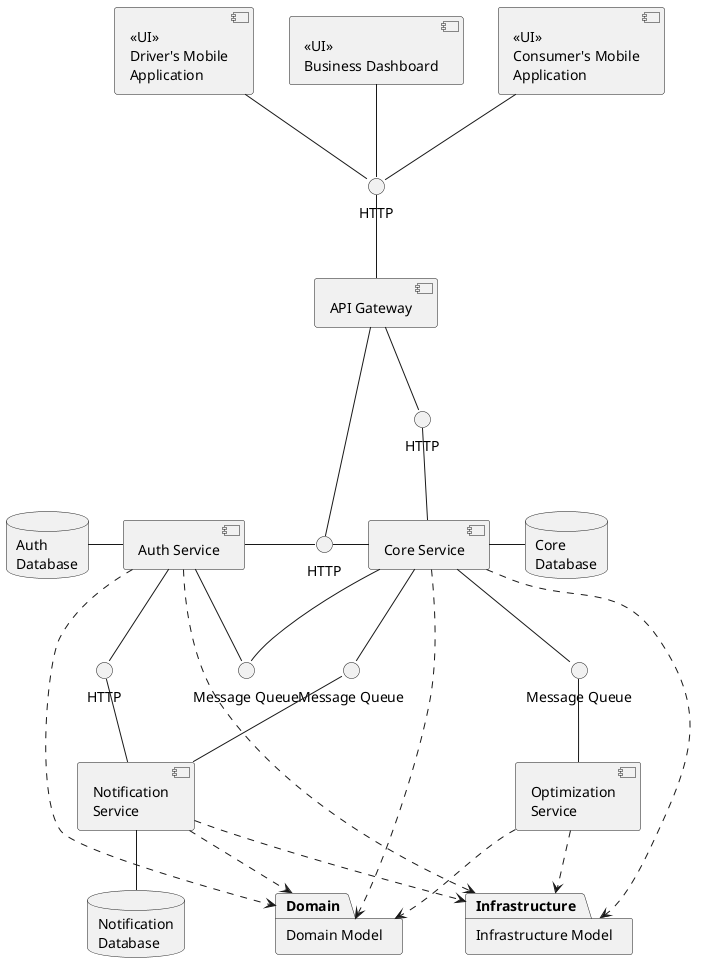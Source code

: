 @startuml

' Packages
package "Domain Model" as Domain
package "Infrastructure Model" as Infrastructure

' Components
component "<<UI>>\nDriver's Mobile\nApplication" as D
component "<<UI>>\nBusiness Dashboard" as Dash
component "<<UI>>\nConsumer's Mobile\nApplication" as C
component "API Gateway" as Gateway
component "Auth Service" as Auth
component "Core Service" as Core
component "Notification\nService" as Notification
component "Optimization\nService" as Optimization

' Databases
database "Auth\nDatabase" as AuthDb
database "Core\nDatabase" as CoreDb
database "Notification\nDatabase" as NotificationDb

' Interfaces
' Gateway interfaces
interface "HTTP" as GatewayHttp
GatewayHttp -- Gateway

' Core interfaces
interface "HTTP" as CoreHttp
CoreHttp -- Core

' Notification interfaces
interface "HTTP" as NotificationHttp
interface "Message Queue" as NotificationMQ
NotificationHttp -- Notification
NotificationMQ -- Notification

' Auth interfaces
interface "HTTP" as AuthHttp
interface "Message Queue" as AuthMQ
AuthHttp -left- Auth
AuthMQ -left- Auth

' Optimization interfaces'
interface "Message Queue" as OptimizationMQ
OptimizationMQ -- Optimization

' Relationships
D -- GatewayHttp
Dash -- GatewayHttp
C -- GatewayHttp

Gateway -- AuthHttp
Gateway -- CoreHttp

Core -- NotificationMQ
Core -- OptimizationMQ
Core -- AuthMQ
Core -left- AuthHttp
Core -right- CoreDb
Core ..> Domain
Core ..> Infrastructure

Auth -- NotificationHttp
Auth -left- AuthDb
Auth ..> Domain
Auth ..> Infrastructure

Notification -- NotificationDb
Notification ..> Domain
Notification ..> Infrastructure

Optimization ..> Domain
Optimization ..> Infrastructure

@enduml
